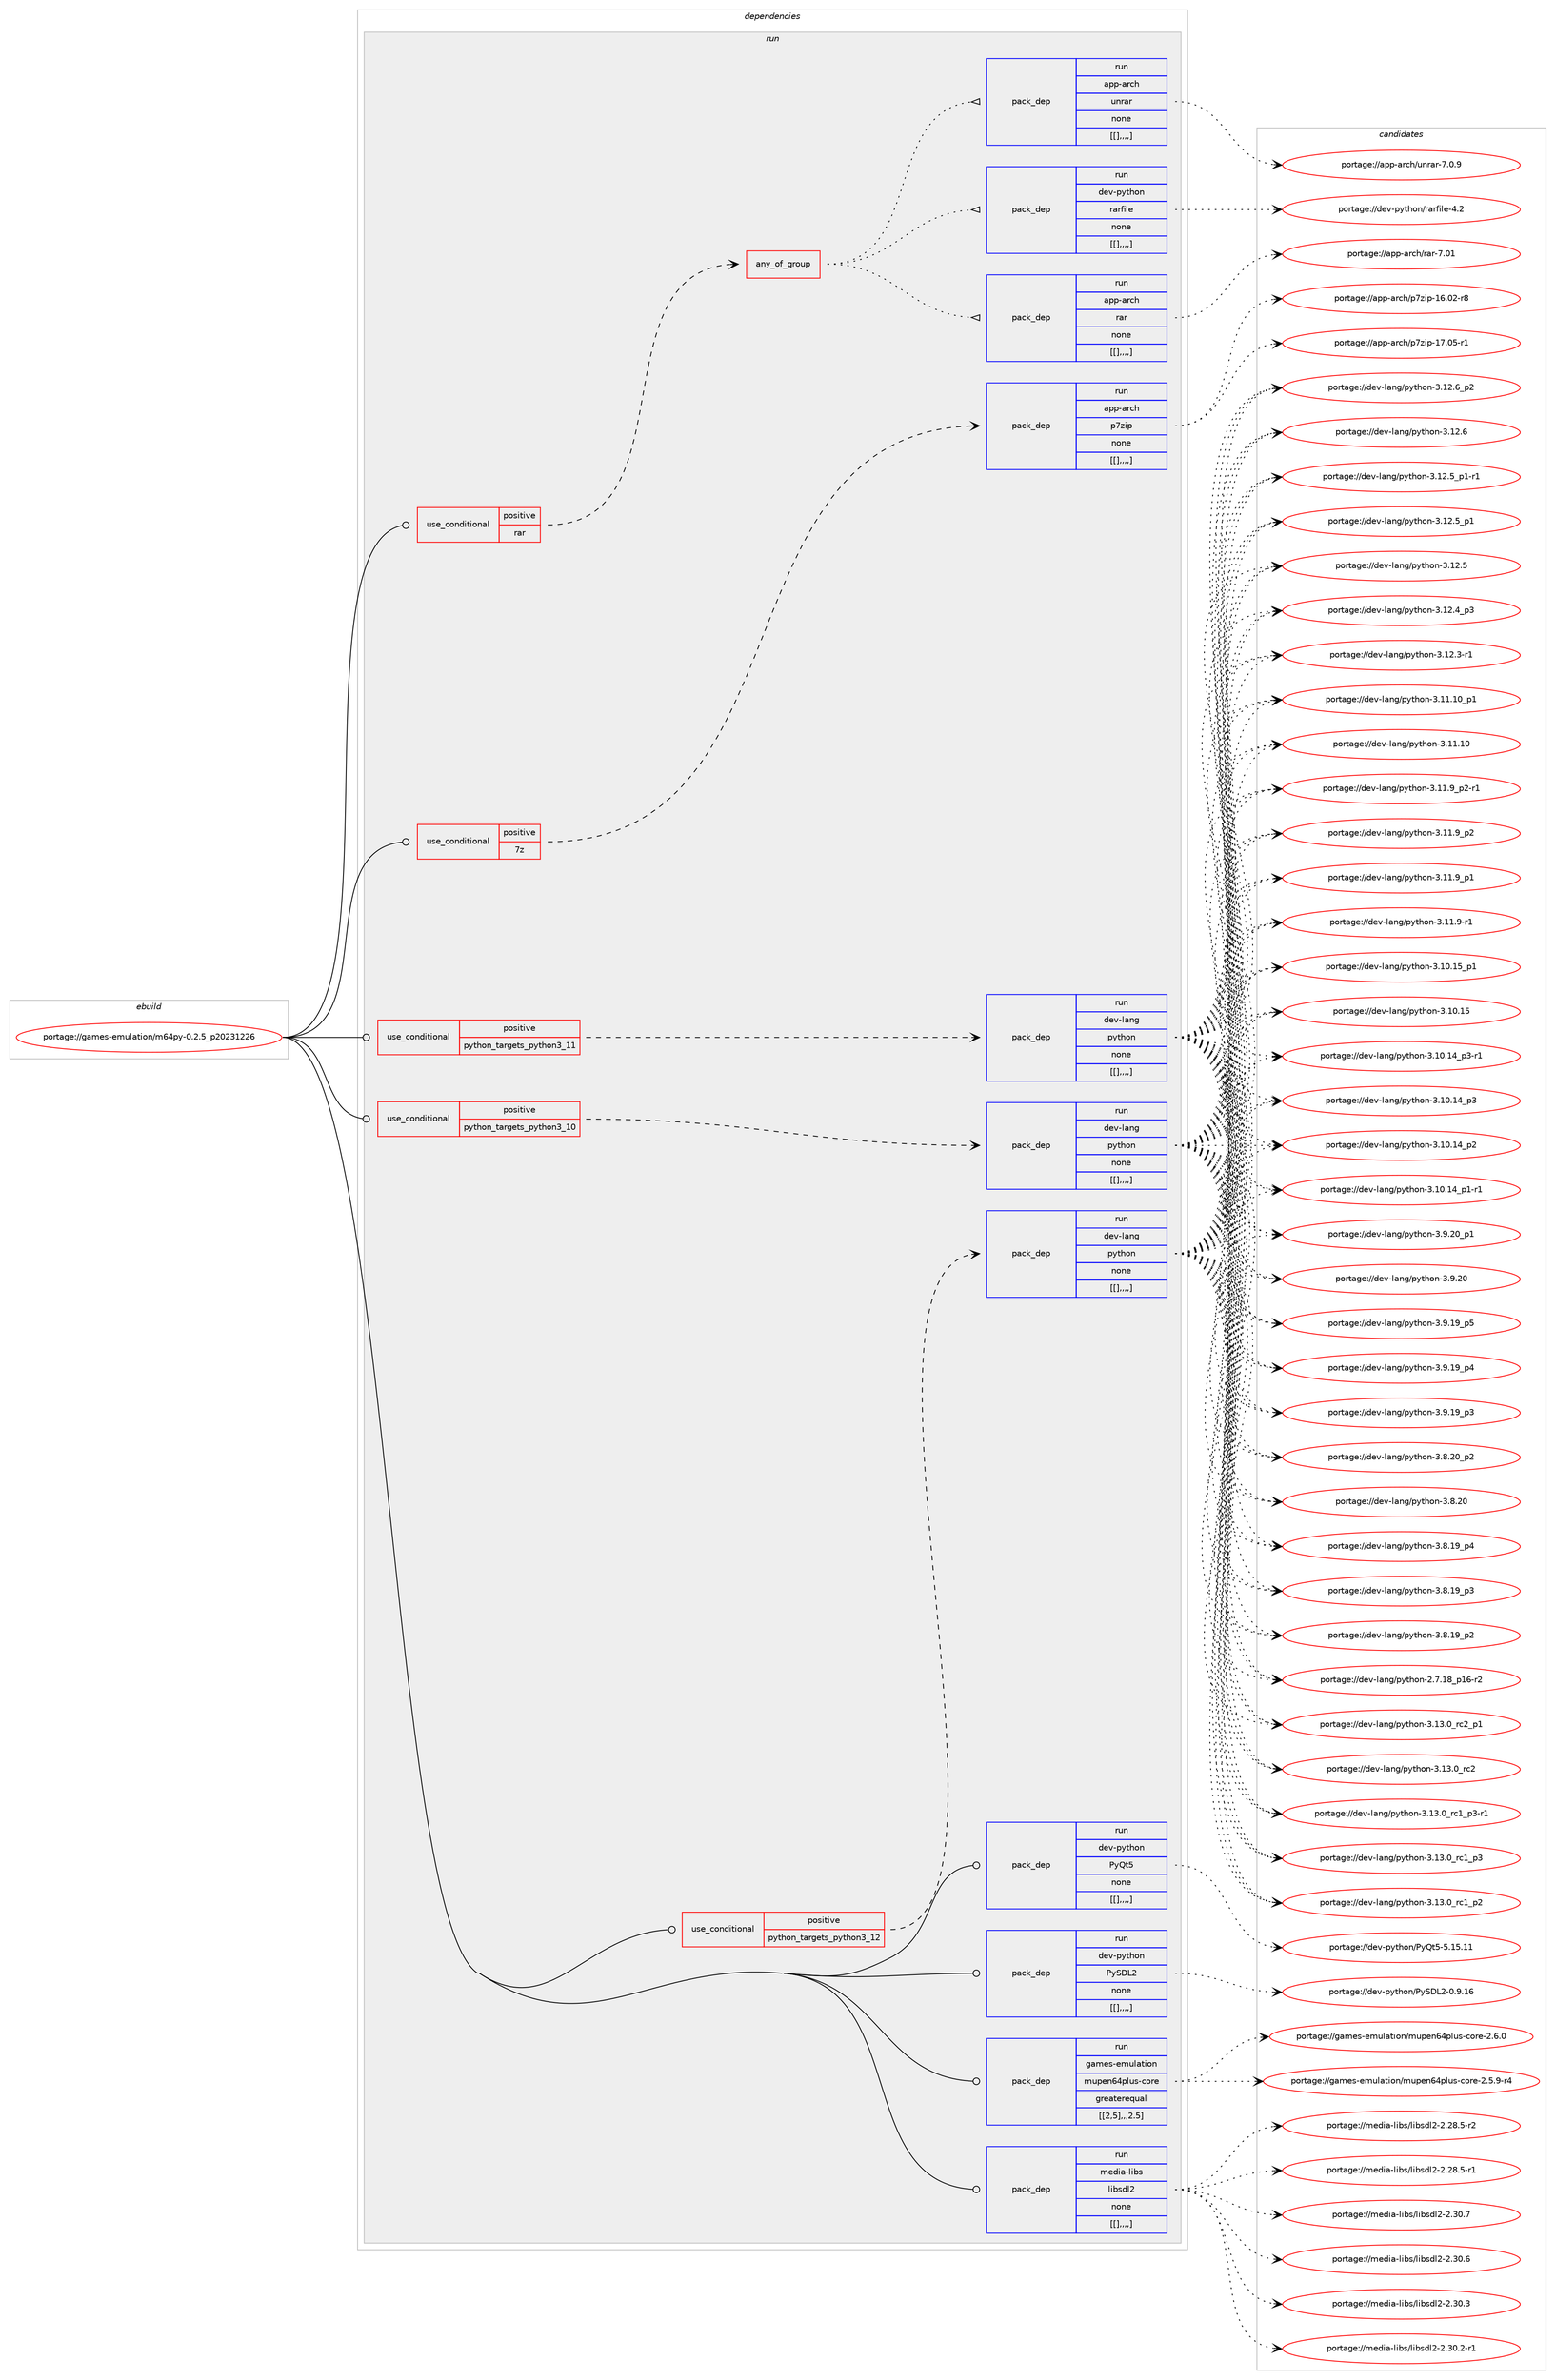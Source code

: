 digraph prolog {

# *************
# Graph options
# *************

newrank=true;
concentrate=true;
compound=true;
graph [rankdir=LR,fontname=Helvetica,fontsize=10,ranksep=1.5];#, ranksep=2.5, nodesep=0.2];
edge  [arrowhead=vee];
node  [fontname=Helvetica,fontsize=10];

# **********
# The ebuild
# **********

subgraph cluster_leftcol {
color=gray;
label=<<i>ebuild</i>>;
id [label="portage://games-emulation/m64py-0.2.5_p20231226", color=red, width=4, href="../games-emulation/m64py-0.2.5_p20231226.svg"];
}

# ****************
# The dependencies
# ****************

subgraph cluster_midcol {
color=gray;
label=<<i>dependencies</i>>;
subgraph cluster_compile {
fillcolor="#eeeeee";
style=filled;
label=<<i>compile</i>>;
}
subgraph cluster_compileandrun {
fillcolor="#eeeeee";
style=filled;
label=<<i>compile and run</i>>;
}
subgraph cluster_run {
fillcolor="#eeeeee";
style=filled;
label=<<i>run</i>>;
subgraph cond65872 {
dependency232162 [label=<<TABLE BORDER="0" CELLBORDER="1" CELLSPACING="0" CELLPADDING="4"><TR><TD ROWSPAN="3" CELLPADDING="10">use_conditional</TD></TR><TR><TD>positive</TD></TR><TR><TD>7z</TD></TR></TABLE>>, shape=none, color=red];
subgraph pack164805 {
dependency232163 [label=<<TABLE BORDER="0" CELLBORDER="1" CELLSPACING="0" CELLPADDING="4" WIDTH="220"><TR><TD ROWSPAN="6" CELLPADDING="30">pack_dep</TD></TR><TR><TD WIDTH="110">run</TD></TR><TR><TD>app-arch</TD></TR><TR><TD>p7zip</TD></TR><TR><TD>none</TD></TR><TR><TD>[[],,,,]</TD></TR></TABLE>>, shape=none, color=blue];
}
dependency232162:e -> dependency232163:w [weight=20,style="dashed",arrowhead="vee"];
}
id:e -> dependency232162:w [weight=20,style="solid",arrowhead="odot"];
subgraph cond65873 {
dependency232164 [label=<<TABLE BORDER="0" CELLBORDER="1" CELLSPACING="0" CELLPADDING="4"><TR><TD ROWSPAN="3" CELLPADDING="10">use_conditional</TD></TR><TR><TD>positive</TD></TR><TR><TD>python_targets_python3_10</TD></TR></TABLE>>, shape=none, color=red];
subgraph pack164806 {
dependency232165 [label=<<TABLE BORDER="0" CELLBORDER="1" CELLSPACING="0" CELLPADDING="4" WIDTH="220"><TR><TD ROWSPAN="6" CELLPADDING="30">pack_dep</TD></TR><TR><TD WIDTH="110">run</TD></TR><TR><TD>dev-lang</TD></TR><TR><TD>python</TD></TR><TR><TD>none</TD></TR><TR><TD>[[],,,,]</TD></TR></TABLE>>, shape=none, color=blue];
}
dependency232164:e -> dependency232165:w [weight=20,style="dashed",arrowhead="vee"];
}
id:e -> dependency232164:w [weight=20,style="solid",arrowhead="odot"];
subgraph cond65874 {
dependency232166 [label=<<TABLE BORDER="0" CELLBORDER="1" CELLSPACING="0" CELLPADDING="4"><TR><TD ROWSPAN="3" CELLPADDING="10">use_conditional</TD></TR><TR><TD>positive</TD></TR><TR><TD>python_targets_python3_11</TD></TR></TABLE>>, shape=none, color=red];
subgraph pack164807 {
dependency232167 [label=<<TABLE BORDER="0" CELLBORDER="1" CELLSPACING="0" CELLPADDING="4" WIDTH="220"><TR><TD ROWSPAN="6" CELLPADDING="30">pack_dep</TD></TR><TR><TD WIDTH="110">run</TD></TR><TR><TD>dev-lang</TD></TR><TR><TD>python</TD></TR><TR><TD>none</TD></TR><TR><TD>[[],,,,]</TD></TR></TABLE>>, shape=none, color=blue];
}
dependency232166:e -> dependency232167:w [weight=20,style="dashed",arrowhead="vee"];
}
id:e -> dependency232166:w [weight=20,style="solid",arrowhead="odot"];
subgraph cond65875 {
dependency232168 [label=<<TABLE BORDER="0" CELLBORDER="1" CELLSPACING="0" CELLPADDING="4"><TR><TD ROWSPAN="3" CELLPADDING="10">use_conditional</TD></TR><TR><TD>positive</TD></TR><TR><TD>python_targets_python3_12</TD></TR></TABLE>>, shape=none, color=red];
subgraph pack164808 {
dependency232169 [label=<<TABLE BORDER="0" CELLBORDER="1" CELLSPACING="0" CELLPADDING="4" WIDTH="220"><TR><TD ROWSPAN="6" CELLPADDING="30">pack_dep</TD></TR><TR><TD WIDTH="110">run</TD></TR><TR><TD>dev-lang</TD></TR><TR><TD>python</TD></TR><TR><TD>none</TD></TR><TR><TD>[[],,,,]</TD></TR></TABLE>>, shape=none, color=blue];
}
dependency232168:e -> dependency232169:w [weight=20,style="dashed",arrowhead="vee"];
}
id:e -> dependency232168:w [weight=20,style="solid",arrowhead="odot"];
subgraph cond65876 {
dependency232170 [label=<<TABLE BORDER="0" CELLBORDER="1" CELLSPACING="0" CELLPADDING="4"><TR><TD ROWSPAN="3" CELLPADDING="10">use_conditional</TD></TR><TR><TD>positive</TD></TR><TR><TD>rar</TD></TR></TABLE>>, shape=none, color=red];
subgraph any1325 {
dependency232171 [label=<<TABLE BORDER="0" CELLBORDER="1" CELLSPACING="0" CELLPADDING="4"><TR><TD CELLPADDING="10">any_of_group</TD></TR></TABLE>>, shape=none, color=red];subgraph pack164809 {
dependency232172 [label=<<TABLE BORDER="0" CELLBORDER="1" CELLSPACING="0" CELLPADDING="4" WIDTH="220"><TR><TD ROWSPAN="6" CELLPADDING="30">pack_dep</TD></TR><TR><TD WIDTH="110">run</TD></TR><TR><TD>dev-python</TD></TR><TR><TD>rarfile</TD></TR><TR><TD>none</TD></TR><TR><TD>[[],,,,]</TD></TR></TABLE>>, shape=none, color=blue];
}
dependency232171:e -> dependency232172:w [weight=20,style="dotted",arrowhead="oinv"];
subgraph pack164810 {
dependency232173 [label=<<TABLE BORDER="0" CELLBORDER="1" CELLSPACING="0" CELLPADDING="4" WIDTH="220"><TR><TD ROWSPAN="6" CELLPADDING="30">pack_dep</TD></TR><TR><TD WIDTH="110">run</TD></TR><TR><TD>app-arch</TD></TR><TR><TD>unrar</TD></TR><TR><TD>none</TD></TR><TR><TD>[[],,,,]</TD></TR></TABLE>>, shape=none, color=blue];
}
dependency232171:e -> dependency232173:w [weight=20,style="dotted",arrowhead="oinv"];
subgraph pack164811 {
dependency232174 [label=<<TABLE BORDER="0" CELLBORDER="1" CELLSPACING="0" CELLPADDING="4" WIDTH="220"><TR><TD ROWSPAN="6" CELLPADDING="30">pack_dep</TD></TR><TR><TD WIDTH="110">run</TD></TR><TR><TD>app-arch</TD></TR><TR><TD>rar</TD></TR><TR><TD>none</TD></TR><TR><TD>[[],,,,]</TD></TR></TABLE>>, shape=none, color=blue];
}
dependency232171:e -> dependency232174:w [weight=20,style="dotted",arrowhead="oinv"];
}
dependency232170:e -> dependency232171:w [weight=20,style="dashed",arrowhead="vee"];
}
id:e -> dependency232170:w [weight=20,style="solid",arrowhead="odot"];
subgraph pack164812 {
dependency232175 [label=<<TABLE BORDER="0" CELLBORDER="1" CELLSPACING="0" CELLPADDING="4" WIDTH="220"><TR><TD ROWSPAN="6" CELLPADDING="30">pack_dep</TD></TR><TR><TD WIDTH="110">run</TD></TR><TR><TD>dev-python</TD></TR><TR><TD>PyQt5</TD></TR><TR><TD>none</TD></TR><TR><TD>[[],,,,]</TD></TR></TABLE>>, shape=none, color=blue];
}
id:e -> dependency232175:w [weight=20,style="solid",arrowhead="odot"];
subgraph pack164813 {
dependency232176 [label=<<TABLE BORDER="0" CELLBORDER="1" CELLSPACING="0" CELLPADDING="4" WIDTH="220"><TR><TD ROWSPAN="6" CELLPADDING="30">pack_dep</TD></TR><TR><TD WIDTH="110">run</TD></TR><TR><TD>dev-python</TD></TR><TR><TD>PySDL2</TD></TR><TR><TD>none</TD></TR><TR><TD>[[],,,,]</TD></TR></TABLE>>, shape=none, color=blue];
}
id:e -> dependency232176:w [weight=20,style="solid",arrowhead="odot"];
subgraph pack164814 {
dependency232177 [label=<<TABLE BORDER="0" CELLBORDER="1" CELLSPACING="0" CELLPADDING="4" WIDTH="220"><TR><TD ROWSPAN="6" CELLPADDING="30">pack_dep</TD></TR><TR><TD WIDTH="110">run</TD></TR><TR><TD>games-emulation</TD></TR><TR><TD>mupen64plus-core</TD></TR><TR><TD>greaterequal</TD></TR><TR><TD>[[2,5],,,2.5]</TD></TR></TABLE>>, shape=none, color=blue];
}
id:e -> dependency232177:w [weight=20,style="solid",arrowhead="odot"];
subgraph pack164815 {
dependency232178 [label=<<TABLE BORDER="0" CELLBORDER="1" CELLSPACING="0" CELLPADDING="4" WIDTH="220"><TR><TD ROWSPAN="6" CELLPADDING="30">pack_dep</TD></TR><TR><TD WIDTH="110">run</TD></TR><TR><TD>media-libs</TD></TR><TR><TD>libsdl2</TD></TR><TR><TD>none</TD></TR><TR><TD>[[],,,,]</TD></TR></TABLE>>, shape=none, color=blue];
}
id:e -> dependency232178:w [weight=20,style="solid",arrowhead="odot"];
}
}

# **************
# The candidates
# **************

subgraph cluster_choices {
rank=same;
color=gray;
label=<<i>candidates</i>>;

subgraph choice164805 {
color=black;
nodesep=1;
choice9711211245971149910447112551221051124549554648534511449 [label="portage://app-arch/p7zip-17.05-r1", color=red, width=4,href="../app-arch/p7zip-17.05-r1.svg"];
choice9711211245971149910447112551221051124549544648504511456 [label="portage://app-arch/p7zip-16.02-r8", color=red, width=4,href="../app-arch/p7zip-16.02-r8.svg"];
dependency232163:e -> choice9711211245971149910447112551221051124549554648534511449:w [style=dotted,weight="100"];
dependency232163:e -> choice9711211245971149910447112551221051124549544648504511456:w [style=dotted,weight="100"];
}
subgraph choice164806 {
color=black;
nodesep=1;
choice100101118451089711010347112121116104111110455146495146489511499509511249 [label="portage://dev-lang/python-3.13.0_rc2_p1", color=red, width=4,href="../dev-lang/python-3.13.0_rc2_p1.svg"];
choice10010111845108971101034711212111610411111045514649514648951149950 [label="portage://dev-lang/python-3.13.0_rc2", color=red, width=4,href="../dev-lang/python-3.13.0_rc2.svg"];
choice1001011184510897110103471121211161041111104551464951464895114994995112514511449 [label="portage://dev-lang/python-3.13.0_rc1_p3-r1", color=red, width=4,href="../dev-lang/python-3.13.0_rc1_p3-r1.svg"];
choice100101118451089711010347112121116104111110455146495146489511499499511251 [label="portage://dev-lang/python-3.13.0_rc1_p3", color=red, width=4,href="../dev-lang/python-3.13.0_rc1_p3.svg"];
choice100101118451089711010347112121116104111110455146495146489511499499511250 [label="portage://dev-lang/python-3.13.0_rc1_p2", color=red, width=4,href="../dev-lang/python-3.13.0_rc1_p2.svg"];
choice100101118451089711010347112121116104111110455146495046549511250 [label="portage://dev-lang/python-3.12.6_p2", color=red, width=4,href="../dev-lang/python-3.12.6_p2.svg"];
choice10010111845108971101034711212111610411111045514649504654 [label="portage://dev-lang/python-3.12.6", color=red, width=4,href="../dev-lang/python-3.12.6.svg"];
choice1001011184510897110103471121211161041111104551464950465395112494511449 [label="portage://dev-lang/python-3.12.5_p1-r1", color=red, width=4,href="../dev-lang/python-3.12.5_p1-r1.svg"];
choice100101118451089711010347112121116104111110455146495046539511249 [label="portage://dev-lang/python-3.12.5_p1", color=red, width=4,href="../dev-lang/python-3.12.5_p1.svg"];
choice10010111845108971101034711212111610411111045514649504653 [label="portage://dev-lang/python-3.12.5", color=red, width=4,href="../dev-lang/python-3.12.5.svg"];
choice100101118451089711010347112121116104111110455146495046529511251 [label="portage://dev-lang/python-3.12.4_p3", color=red, width=4,href="../dev-lang/python-3.12.4_p3.svg"];
choice100101118451089711010347112121116104111110455146495046514511449 [label="portage://dev-lang/python-3.12.3-r1", color=red, width=4,href="../dev-lang/python-3.12.3-r1.svg"];
choice10010111845108971101034711212111610411111045514649494649489511249 [label="portage://dev-lang/python-3.11.10_p1", color=red, width=4,href="../dev-lang/python-3.11.10_p1.svg"];
choice1001011184510897110103471121211161041111104551464949464948 [label="portage://dev-lang/python-3.11.10", color=red, width=4,href="../dev-lang/python-3.11.10.svg"];
choice1001011184510897110103471121211161041111104551464949465795112504511449 [label="portage://dev-lang/python-3.11.9_p2-r1", color=red, width=4,href="../dev-lang/python-3.11.9_p2-r1.svg"];
choice100101118451089711010347112121116104111110455146494946579511250 [label="portage://dev-lang/python-3.11.9_p2", color=red, width=4,href="../dev-lang/python-3.11.9_p2.svg"];
choice100101118451089711010347112121116104111110455146494946579511249 [label="portage://dev-lang/python-3.11.9_p1", color=red, width=4,href="../dev-lang/python-3.11.9_p1.svg"];
choice100101118451089711010347112121116104111110455146494946574511449 [label="portage://dev-lang/python-3.11.9-r1", color=red, width=4,href="../dev-lang/python-3.11.9-r1.svg"];
choice10010111845108971101034711212111610411111045514649484649539511249 [label="portage://dev-lang/python-3.10.15_p1", color=red, width=4,href="../dev-lang/python-3.10.15_p1.svg"];
choice1001011184510897110103471121211161041111104551464948464953 [label="portage://dev-lang/python-3.10.15", color=red, width=4,href="../dev-lang/python-3.10.15.svg"];
choice100101118451089711010347112121116104111110455146494846495295112514511449 [label="portage://dev-lang/python-3.10.14_p3-r1", color=red, width=4,href="../dev-lang/python-3.10.14_p3-r1.svg"];
choice10010111845108971101034711212111610411111045514649484649529511251 [label="portage://dev-lang/python-3.10.14_p3", color=red, width=4,href="../dev-lang/python-3.10.14_p3.svg"];
choice10010111845108971101034711212111610411111045514649484649529511250 [label="portage://dev-lang/python-3.10.14_p2", color=red, width=4,href="../dev-lang/python-3.10.14_p2.svg"];
choice100101118451089711010347112121116104111110455146494846495295112494511449 [label="portage://dev-lang/python-3.10.14_p1-r1", color=red, width=4,href="../dev-lang/python-3.10.14_p1-r1.svg"];
choice100101118451089711010347112121116104111110455146574650489511249 [label="portage://dev-lang/python-3.9.20_p1", color=red, width=4,href="../dev-lang/python-3.9.20_p1.svg"];
choice10010111845108971101034711212111610411111045514657465048 [label="portage://dev-lang/python-3.9.20", color=red, width=4,href="../dev-lang/python-3.9.20.svg"];
choice100101118451089711010347112121116104111110455146574649579511253 [label="portage://dev-lang/python-3.9.19_p5", color=red, width=4,href="../dev-lang/python-3.9.19_p5.svg"];
choice100101118451089711010347112121116104111110455146574649579511252 [label="portage://dev-lang/python-3.9.19_p4", color=red, width=4,href="../dev-lang/python-3.9.19_p4.svg"];
choice100101118451089711010347112121116104111110455146574649579511251 [label="portage://dev-lang/python-3.9.19_p3", color=red, width=4,href="../dev-lang/python-3.9.19_p3.svg"];
choice100101118451089711010347112121116104111110455146564650489511250 [label="portage://dev-lang/python-3.8.20_p2", color=red, width=4,href="../dev-lang/python-3.8.20_p2.svg"];
choice10010111845108971101034711212111610411111045514656465048 [label="portage://dev-lang/python-3.8.20", color=red, width=4,href="../dev-lang/python-3.8.20.svg"];
choice100101118451089711010347112121116104111110455146564649579511252 [label="portage://dev-lang/python-3.8.19_p4", color=red, width=4,href="../dev-lang/python-3.8.19_p4.svg"];
choice100101118451089711010347112121116104111110455146564649579511251 [label="portage://dev-lang/python-3.8.19_p3", color=red, width=4,href="../dev-lang/python-3.8.19_p3.svg"];
choice100101118451089711010347112121116104111110455146564649579511250 [label="portage://dev-lang/python-3.8.19_p2", color=red, width=4,href="../dev-lang/python-3.8.19_p2.svg"];
choice100101118451089711010347112121116104111110455046554649569511249544511450 [label="portage://dev-lang/python-2.7.18_p16-r2", color=red, width=4,href="../dev-lang/python-2.7.18_p16-r2.svg"];
dependency232165:e -> choice100101118451089711010347112121116104111110455146495146489511499509511249:w [style=dotted,weight="100"];
dependency232165:e -> choice10010111845108971101034711212111610411111045514649514648951149950:w [style=dotted,weight="100"];
dependency232165:e -> choice1001011184510897110103471121211161041111104551464951464895114994995112514511449:w [style=dotted,weight="100"];
dependency232165:e -> choice100101118451089711010347112121116104111110455146495146489511499499511251:w [style=dotted,weight="100"];
dependency232165:e -> choice100101118451089711010347112121116104111110455146495146489511499499511250:w [style=dotted,weight="100"];
dependency232165:e -> choice100101118451089711010347112121116104111110455146495046549511250:w [style=dotted,weight="100"];
dependency232165:e -> choice10010111845108971101034711212111610411111045514649504654:w [style=dotted,weight="100"];
dependency232165:e -> choice1001011184510897110103471121211161041111104551464950465395112494511449:w [style=dotted,weight="100"];
dependency232165:e -> choice100101118451089711010347112121116104111110455146495046539511249:w [style=dotted,weight="100"];
dependency232165:e -> choice10010111845108971101034711212111610411111045514649504653:w [style=dotted,weight="100"];
dependency232165:e -> choice100101118451089711010347112121116104111110455146495046529511251:w [style=dotted,weight="100"];
dependency232165:e -> choice100101118451089711010347112121116104111110455146495046514511449:w [style=dotted,weight="100"];
dependency232165:e -> choice10010111845108971101034711212111610411111045514649494649489511249:w [style=dotted,weight="100"];
dependency232165:e -> choice1001011184510897110103471121211161041111104551464949464948:w [style=dotted,weight="100"];
dependency232165:e -> choice1001011184510897110103471121211161041111104551464949465795112504511449:w [style=dotted,weight="100"];
dependency232165:e -> choice100101118451089711010347112121116104111110455146494946579511250:w [style=dotted,weight="100"];
dependency232165:e -> choice100101118451089711010347112121116104111110455146494946579511249:w [style=dotted,weight="100"];
dependency232165:e -> choice100101118451089711010347112121116104111110455146494946574511449:w [style=dotted,weight="100"];
dependency232165:e -> choice10010111845108971101034711212111610411111045514649484649539511249:w [style=dotted,weight="100"];
dependency232165:e -> choice1001011184510897110103471121211161041111104551464948464953:w [style=dotted,weight="100"];
dependency232165:e -> choice100101118451089711010347112121116104111110455146494846495295112514511449:w [style=dotted,weight="100"];
dependency232165:e -> choice10010111845108971101034711212111610411111045514649484649529511251:w [style=dotted,weight="100"];
dependency232165:e -> choice10010111845108971101034711212111610411111045514649484649529511250:w [style=dotted,weight="100"];
dependency232165:e -> choice100101118451089711010347112121116104111110455146494846495295112494511449:w [style=dotted,weight="100"];
dependency232165:e -> choice100101118451089711010347112121116104111110455146574650489511249:w [style=dotted,weight="100"];
dependency232165:e -> choice10010111845108971101034711212111610411111045514657465048:w [style=dotted,weight="100"];
dependency232165:e -> choice100101118451089711010347112121116104111110455146574649579511253:w [style=dotted,weight="100"];
dependency232165:e -> choice100101118451089711010347112121116104111110455146574649579511252:w [style=dotted,weight="100"];
dependency232165:e -> choice100101118451089711010347112121116104111110455146574649579511251:w [style=dotted,weight="100"];
dependency232165:e -> choice100101118451089711010347112121116104111110455146564650489511250:w [style=dotted,weight="100"];
dependency232165:e -> choice10010111845108971101034711212111610411111045514656465048:w [style=dotted,weight="100"];
dependency232165:e -> choice100101118451089711010347112121116104111110455146564649579511252:w [style=dotted,weight="100"];
dependency232165:e -> choice100101118451089711010347112121116104111110455146564649579511251:w [style=dotted,weight="100"];
dependency232165:e -> choice100101118451089711010347112121116104111110455146564649579511250:w [style=dotted,weight="100"];
dependency232165:e -> choice100101118451089711010347112121116104111110455046554649569511249544511450:w [style=dotted,weight="100"];
}
subgraph choice164807 {
color=black;
nodesep=1;
choice100101118451089711010347112121116104111110455146495146489511499509511249 [label="portage://dev-lang/python-3.13.0_rc2_p1", color=red, width=4,href="../dev-lang/python-3.13.0_rc2_p1.svg"];
choice10010111845108971101034711212111610411111045514649514648951149950 [label="portage://dev-lang/python-3.13.0_rc2", color=red, width=4,href="../dev-lang/python-3.13.0_rc2.svg"];
choice1001011184510897110103471121211161041111104551464951464895114994995112514511449 [label="portage://dev-lang/python-3.13.0_rc1_p3-r1", color=red, width=4,href="../dev-lang/python-3.13.0_rc1_p3-r1.svg"];
choice100101118451089711010347112121116104111110455146495146489511499499511251 [label="portage://dev-lang/python-3.13.0_rc1_p3", color=red, width=4,href="../dev-lang/python-3.13.0_rc1_p3.svg"];
choice100101118451089711010347112121116104111110455146495146489511499499511250 [label="portage://dev-lang/python-3.13.0_rc1_p2", color=red, width=4,href="../dev-lang/python-3.13.0_rc1_p2.svg"];
choice100101118451089711010347112121116104111110455146495046549511250 [label="portage://dev-lang/python-3.12.6_p2", color=red, width=4,href="../dev-lang/python-3.12.6_p2.svg"];
choice10010111845108971101034711212111610411111045514649504654 [label="portage://dev-lang/python-3.12.6", color=red, width=4,href="../dev-lang/python-3.12.6.svg"];
choice1001011184510897110103471121211161041111104551464950465395112494511449 [label="portage://dev-lang/python-3.12.5_p1-r1", color=red, width=4,href="../dev-lang/python-3.12.5_p1-r1.svg"];
choice100101118451089711010347112121116104111110455146495046539511249 [label="portage://dev-lang/python-3.12.5_p1", color=red, width=4,href="../dev-lang/python-3.12.5_p1.svg"];
choice10010111845108971101034711212111610411111045514649504653 [label="portage://dev-lang/python-3.12.5", color=red, width=4,href="../dev-lang/python-3.12.5.svg"];
choice100101118451089711010347112121116104111110455146495046529511251 [label="portage://dev-lang/python-3.12.4_p3", color=red, width=4,href="../dev-lang/python-3.12.4_p3.svg"];
choice100101118451089711010347112121116104111110455146495046514511449 [label="portage://dev-lang/python-3.12.3-r1", color=red, width=4,href="../dev-lang/python-3.12.3-r1.svg"];
choice10010111845108971101034711212111610411111045514649494649489511249 [label="portage://dev-lang/python-3.11.10_p1", color=red, width=4,href="../dev-lang/python-3.11.10_p1.svg"];
choice1001011184510897110103471121211161041111104551464949464948 [label="portage://dev-lang/python-3.11.10", color=red, width=4,href="../dev-lang/python-3.11.10.svg"];
choice1001011184510897110103471121211161041111104551464949465795112504511449 [label="portage://dev-lang/python-3.11.9_p2-r1", color=red, width=4,href="../dev-lang/python-3.11.9_p2-r1.svg"];
choice100101118451089711010347112121116104111110455146494946579511250 [label="portage://dev-lang/python-3.11.9_p2", color=red, width=4,href="../dev-lang/python-3.11.9_p2.svg"];
choice100101118451089711010347112121116104111110455146494946579511249 [label="portage://dev-lang/python-3.11.9_p1", color=red, width=4,href="../dev-lang/python-3.11.9_p1.svg"];
choice100101118451089711010347112121116104111110455146494946574511449 [label="portage://dev-lang/python-3.11.9-r1", color=red, width=4,href="../dev-lang/python-3.11.9-r1.svg"];
choice10010111845108971101034711212111610411111045514649484649539511249 [label="portage://dev-lang/python-3.10.15_p1", color=red, width=4,href="../dev-lang/python-3.10.15_p1.svg"];
choice1001011184510897110103471121211161041111104551464948464953 [label="portage://dev-lang/python-3.10.15", color=red, width=4,href="../dev-lang/python-3.10.15.svg"];
choice100101118451089711010347112121116104111110455146494846495295112514511449 [label="portage://dev-lang/python-3.10.14_p3-r1", color=red, width=4,href="../dev-lang/python-3.10.14_p3-r1.svg"];
choice10010111845108971101034711212111610411111045514649484649529511251 [label="portage://dev-lang/python-3.10.14_p3", color=red, width=4,href="../dev-lang/python-3.10.14_p3.svg"];
choice10010111845108971101034711212111610411111045514649484649529511250 [label="portage://dev-lang/python-3.10.14_p2", color=red, width=4,href="../dev-lang/python-3.10.14_p2.svg"];
choice100101118451089711010347112121116104111110455146494846495295112494511449 [label="portage://dev-lang/python-3.10.14_p1-r1", color=red, width=4,href="../dev-lang/python-3.10.14_p1-r1.svg"];
choice100101118451089711010347112121116104111110455146574650489511249 [label="portage://dev-lang/python-3.9.20_p1", color=red, width=4,href="../dev-lang/python-3.9.20_p1.svg"];
choice10010111845108971101034711212111610411111045514657465048 [label="portage://dev-lang/python-3.9.20", color=red, width=4,href="../dev-lang/python-3.9.20.svg"];
choice100101118451089711010347112121116104111110455146574649579511253 [label="portage://dev-lang/python-3.9.19_p5", color=red, width=4,href="../dev-lang/python-3.9.19_p5.svg"];
choice100101118451089711010347112121116104111110455146574649579511252 [label="portage://dev-lang/python-3.9.19_p4", color=red, width=4,href="../dev-lang/python-3.9.19_p4.svg"];
choice100101118451089711010347112121116104111110455146574649579511251 [label="portage://dev-lang/python-3.9.19_p3", color=red, width=4,href="../dev-lang/python-3.9.19_p3.svg"];
choice100101118451089711010347112121116104111110455146564650489511250 [label="portage://dev-lang/python-3.8.20_p2", color=red, width=4,href="../dev-lang/python-3.8.20_p2.svg"];
choice10010111845108971101034711212111610411111045514656465048 [label="portage://dev-lang/python-3.8.20", color=red, width=4,href="../dev-lang/python-3.8.20.svg"];
choice100101118451089711010347112121116104111110455146564649579511252 [label="portage://dev-lang/python-3.8.19_p4", color=red, width=4,href="../dev-lang/python-3.8.19_p4.svg"];
choice100101118451089711010347112121116104111110455146564649579511251 [label="portage://dev-lang/python-3.8.19_p3", color=red, width=4,href="../dev-lang/python-3.8.19_p3.svg"];
choice100101118451089711010347112121116104111110455146564649579511250 [label="portage://dev-lang/python-3.8.19_p2", color=red, width=4,href="../dev-lang/python-3.8.19_p2.svg"];
choice100101118451089711010347112121116104111110455046554649569511249544511450 [label="portage://dev-lang/python-2.7.18_p16-r2", color=red, width=4,href="../dev-lang/python-2.7.18_p16-r2.svg"];
dependency232167:e -> choice100101118451089711010347112121116104111110455146495146489511499509511249:w [style=dotted,weight="100"];
dependency232167:e -> choice10010111845108971101034711212111610411111045514649514648951149950:w [style=dotted,weight="100"];
dependency232167:e -> choice1001011184510897110103471121211161041111104551464951464895114994995112514511449:w [style=dotted,weight="100"];
dependency232167:e -> choice100101118451089711010347112121116104111110455146495146489511499499511251:w [style=dotted,weight="100"];
dependency232167:e -> choice100101118451089711010347112121116104111110455146495146489511499499511250:w [style=dotted,weight="100"];
dependency232167:e -> choice100101118451089711010347112121116104111110455146495046549511250:w [style=dotted,weight="100"];
dependency232167:e -> choice10010111845108971101034711212111610411111045514649504654:w [style=dotted,weight="100"];
dependency232167:e -> choice1001011184510897110103471121211161041111104551464950465395112494511449:w [style=dotted,weight="100"];
dependency232167:e -> choice100101118451089711010347112121116104111110455146495046539511249:w [style=dotted,weight="100"];
dependency232167:e -> choice10010111845108971101034711212111610411111045514649504653:w [style=dotted,weight="100"];
dependency232167:e -> choice100101118451089711010347112121116104111110455146495046529511251:w [style=dotted,weight="100"];
dependency232167:e -> choice100101118451089711010347112121116104111110455146495046514511449:w [style=dotted,weight="100"];
dependency232167:e -> choice10010111845108971101034711212111610411111045514649494649489511249:w [style=dotted,weight="100"];
dependency232167:e -> choice1001011184510897110103471121211161041111104551464949464948:w [style=dotted,weight="100"];
dependency232167:e -> choice1001011184510897110103471121211161041111104551464949465795112504511449:w [style=dotted,weight="100"];
dependency232167:e -> choice100101118451089711010347112121116104111110455146494946579511250:w [style=dotted,weight="100"];
dependency232167:e -> choice100101118451089711010347112121116104111110455146494946579511249:w [style=dotted,weight="100"];
dependency232167:e -> choice100101118451089711010347112121116104111110455146494946574511449:w [style=dotted,weight="100"];
dependency232167:e -> choice10010111845108971101034711212111610411111045514649484649539511249:w [style=dotted,weight="100"];
dependency232167:e -> choice1001011184510897110103471121211161041111104551464948464953:w [style=dotted,weight="100"];
dependency232167:e -> choice100101118451089711010347112121116104111110455146494846495295112514511449:w [style=dotted,weight="100"];
dependency232167:e -> choice10010111845108971101034711212111610411111045514649484649529511251:w [style=dotted,weight="100"];
dependency232167:e -> choice10010111845108971101034711212111610411111045514649484649529511250:w [style=dotted,weight="100"];
dependency232167:e -> choice100101118451089711010347112121116104111110455146494846495295112494511449:w [style=dotted,weight="100"];
dependency232167:e -> choice100101118451089711010347112121116104111110455146574650489511249:w [style=dotted,weight="100"];
dependency232167:e -> choice10010111845108971101034711212111610411111045514657465048:w [style=dotted,weight="100"];
dependency232167:e -> choice100101118451089711010347112121116104111110455146574649579511253:w [style=dotted,weight="100"];
dependency232167:e -> choice100101118451089711010347112121116104111110455146574649579511252:w [style=dotted,weight="100"];
dependency232167:e -> choice100101118451089711010347112121116104111110455146574649579511251:w [style=dotted,weight="100"];
dependency232167:e -> choice100101118451089711010347112121116104111110455146564650489511250:w [style=dotted,weight="100"];
dependency232167:e -> choice10010111845108971101034711212111610411111045514656465048:w [style=dotted,weight="100"];
dependency232167:e -> choice100101118451089711010347112121116104111110455146564649579511252:w [style=dotted,weight="100"];
dependency232167:e -> choice100101118451089711010347112121116104111110455146564649579511251:w [style=dotted,weight="100"];
dependency232167:e -> choice100101118451089711010347112121116104111110455146564649579511250:w [style=dotted,weight="100"];
dependency232167:e -> choice100101118451089711010347112121116104111110455046554649569511249544511450:w [style=dotted,weight="100"];
}
subgraph choice164808 {
color=black;
nodesep=1;
choice100101118451089711010347112121116104111110455146495146489511499509511249 [label="portage://dev-lang/python-3.13.0_rc2_p1", color=red, width=4,href="../dev-lang/python-3.13.0_rc2_p1.svg"];
choice10010111845108971101034711212111610411111045514649514648951149950 [label="portage://dev-lang/python-3.13.0_rc2", color=red, width=4,href="../dev-lang/python-3.13.0_rc2.svg"];
choice1001011184510897110103471121211161041111104551464951464895114994995112514511449 [label="portage://dev-lang/python-3.13.0_rc1_p3-r1", color=red, width=4,href="../dev-lang/python-3.13.0_rc1_p3-r1.svg"];
choice100101118451089711010347112121116104111110455146495146489511499499511251 [label="portage://dev-lang/python-3.13.0_rc1_p3", color=red, width=4,href="../dev-lang/python-3.13.0_rc1_p3.svg"];
choice100101118451089711010347112121116104111110455146495146489511499499511250 [label="portage://dev-lang/python-3.13.0_rc1_p2", color=red, width=4,href="../dev-lang/python-3.13.0_rc1_p2.svg"];
choice100101118451089711010347112121116104111110455146495046549511250 [label="portage://dev-lang/python-3.12.6_p2", color=red, width=4,href="../dev-lang/python-3.12.6_p2.svg"];
choice10010111845108971101034711212111610411111045514649504654 [label="portage://dev-lang/python-3.12.6", color=red, width=4,href="../dev-lang/python-3.12.6.svg"];
choice1001011184510897110103471121211161041111104551464950465395112494511449 [label="portage://dev-lang/python-3.12.5_p1-r1", color=red, width=4,href="../dev-lang/python-3.12.5_p1-r1.svg"];
choice100101118451089711010347112121116104111110455146495046539511249 [label="portage://dev-lang/python-3.12.5_p1", color=red, width=4,href="../dev-lang/python-3.12.5_p1.svg"];
choice10010111845108971101034711212111610411111045514649504653 [label="portage://dev-lang/python-3.12.5", color=red, width=4,href="../dev-lang/python-3.12.5.svg"];
choice100101118451089711010347112121116104111110455146495046529511251 [label="portage://dev-lang/python-3.12.4_p3", color=red, width=4,href="../dev-lang/python-3.12.4_p3.svg"];
choice100101118451089711010347112121116104111110455146495046514511449 [label="portage://dev-lang/python-3.12.3-r1", color=red, width=4,href="../dev-lang/python-3.12.3-r1.svg"];
choice10010111845108971101034711212111610411111045514649494649489511249 [label="portage://dev-lang/python-3.11.10_p1", color=red, width=4,href="../dev-lang/python-3.11.10_p1.svg"];
choice1001011184510897110103471121211161041111104551464949464948 [label="portage://dev-lang/python-3.11.10", color=red, width=4,href="../dev-lang/python-3.11.10.svg"];
choice1001011184510897110103471121211161041111104551464949465795112504511449 [label="portage://dev-lang/python-3.11.9_p2-r1", color=red, width=4,href="../dev-lang/python-3.11.9_p2-r1.svg"];
choice100101118451089711010347112121116104111110455146494946579511250 [label="portage://dev-lang/python-3.11.9_p2", color=red, width=4,href="../dev-lang/python-3.11.9_p2.svg"];
choice100101118451089711010347112121116104111110455146494946579511249 [label="portage://dev-lang/python-3.11.9_p1", color=red, width=4,href="../dev-lang/python-3.11.9_p1.svg"];
choice100101118451089711010347112121116104111110455146494946574511449 [label="portage://dev-lang/python-3.11.9-r1", color=red, width=4,href="../dev-lang/python-3.11.9-r1.svg"];
choice10010111845108971101034711212111610411111045514649484649539511249 [label="portage://dev-lang/python-3.10.15_p1", color=red, width=4,href="../dev-lang/python-3.10.15_p1.svg"];
choice1001011184510897110103471121211161041111104551464948464953 [label="portage://dev-lang/python-3.10.15", color=red, width=4,href="../dev-lang/python-3.10.15.svg"];
choice100101118451089711010347112121116104111110455146494846495295112514511449 [label="portage://dev-lang/python-3.10.14_p3-r1", color=red, width=4,href="../dev-lang/python-3.10.14_p3-r1.svg"];
choice10010111845108971101034711212111610411111045514649484649529511251 [label="portage://dev-lang/python-3.10.14_p3", color=red, width=4,href="../dev-lang/python-3.10.14_p3.svg"];
choice10010111845108971101034711212111610411111045514649484649529511250 [label="portage://dev-lang/python-3.10.14_p2", color=red, width=4,href="../dev-lang/python-3.10.14_p2.svg"];
choice100101118451089711010347112121116104111110455146494846495295112494511449 [label="portage://dev-lang/python-3.10.14_p1-r1", color=red, width=4,href="../dev-lang/python-3.10.14_p1-r1.svg"];
choice100101118451089711010347112121116104111110455146574650489511249 [label="portage://dev-lang/python-3.9.20_p1", color=red, width=4,href="../dev-lang/python-3.9.20_p1.svg"];
choice10010111845108971101034711212111610411111045514657465048 [label="portage://dev-lang/python-3.9.20", color=red, width=4,href="../dev-lang/python-3.9.20.svg"];
choice100101118451089711010347112121116104111110455146574649579511253 [label="portage://dev-lang/python-3.9.19_p5", color=red, width=4,href="../dev-lang/python-3.9.19_p5.svg"];
choice100101118451089711010347112121116104111110455146574649579511252 [label="portage://dev-lang/python-3.9.19_p4", color=red, width=4,href="../dev-lang/python-3.9.19_p4.svg"];
choice100101118451089711010347112121116104111110455146574649579511251 [label="portage://dev-lang/python-3.9.19_p3", color=red, width=4,href="../dev-lang/python-3.9.19_p3.svg"];
choice100101118451089711010347112121116104111110455146564650489511250 [label="portage://dev-lang/python-3.8.20_p2", color=red, width=4,href="../dev-lang/python-3.8.20_p2.svg"];
choice10010111845108971101034711212111610411111045514656465048 [label="portage://dev-lang/python-3.8.20", color=red, width=4,href="../dev-lang/python-3.8.20.svg"];
choice100101118451089711010347112121116104111110455146564649579511252 [label="portage://dev-lang/python-3.8.19_p4", color=red, width=4,href="../dev-lang/python-3.8.19_p4.svg"];
choice100101118451089711010347112121116104111110455146564649579511251 [label="portage://dev-lang/python-3.8.19_p3", color=red, width=4,href="../dev-lang/python-3.8.19_p3.svg"];
choice100101118451089711010347112121116104111110455146564649579511250 [label="portage://dev-lang/python-3.8.19_p2", color=red, width=4,href="../dev-lang/python-3.8.19_p2.svg"];
choice100101118451089711010347112121116104111110455046554649569511249544511450 [label="portage://dev-lang/python-2.7.18_p16-r2", color=red, width=4,href="../dev-lang/python-2.7.18_p16-r2.svg"];
dependency232169:e -> choice100101118451089711010347112121116104111110455146495146489511499509511249:w [style=dotted,weight="100"];
dependency232169:e -> choice10010111845108971101034711212111610411111045514649514648951149950:w [style=dotted,weight="100"];
dependency232169:e -> choice1001011184510897110103471121211161041111104551464951464895114994995112514511449:w [style=dotted,weight="100"];
dependency232169:e -> choice100101118451089711010347112121116104111110455146495146489511499499511251:w [style=dotted,weight="100"];
dependency232169:e -> choice100101118451089711010347112121116104111110455146495146489511499499511250:w [style=dotted,weight="100"];
dependency232169:e -> choice100101118451089711010347112121116104111110455146495046549511250:w [style=dotted,weight="100"];
dependency232169:e -> choice10010111845108971101034711212111610411111045514649504654:w [style=dotted,weight="100"];
dependency232169:e -> choice1001011184510897110103471121211161041111104551464950465395112494511449:w [style=dotted,weight="100"];
dependency232169:e -> choice100101118451089711010347112121116104111110455146495046539511249:w [style=dotted,weight="100"];
dependency232169:e -> choice10010111845108971101034711212111610411111045514649504653:w [style=dotted,weight="100"];
dependency232169:e -> choice100101118451089711010347112121116104111110455146495046529511251:w [style=dotted,weight="100"];
dependency232169:e -> choice100101118451089711010347112121116104111110455146495046514511449:w [style=dotted,weight="100"];
dependency232169:e -> choice10010111845108971101034711212111610411111045514649494649489511249:w [style=dotted,weight="100"];
dependency232169:e -> choice1001011184510897110103471121211161041111104551464949464948:w [style=dotted,weight="100"];
dependency232169:e -> choice1001011184510897110103471121211161041111104551464949465795112504511449:w [style=dotted,weight="100"];
dependency232169:e -> choice100101118451089711010347112121116104111110455146494946579511250:w [style=dotted,weight="100"];
dependency232169:e -> choice100101118451089711010347112121116104111110455146494946579511249:w [style=dotted,weight="100"];
dependency232169:e -> choice100101118451089711010347112121116104111110455146494946574511449:w [style=dotted,weight="100"];
dependency232169:e -> choice10010111845108971101034711212111610411111045514649484649539511249:w [style=dotted,weight="100"];
dependency232169:e -> choice1001011184510897110103471121211161041111104551464948464953:w [style=dotted,weight="100"];
dependency232169:e -> choice100101118451089711010347112121116104111110455146494846495295112514511449:w [style=dotted,weight="100"];
dependency232169:e -> choice10010111845108971101034711212111610411111045514649484649529511251:w [style=dotted,weight="100"];
dependency232169:e -> choice10010111845108971101034711212111610411111045514649484649529511250:w [style=dotted,weight="100"];
dependency232169:e -> choice100101118451089711010347112121116104111110455146494846495295112494511449:w [style=dotted,weight="100"];
dependency232169:e -> choice100101118451089711010347112121116104111110455146574650489511249:w [style=dotted,weight="100"];
dependency232169:e -> choice10010111845108971101034711212111610411111045514657465048:w [style=dotted,weight="100"];
dependency232169:e -> choice100101118451089711010347112121116104111110455146574649579511253:w [style=dotted,weight="100"];
dependency232169:e -> choice100101118451089711010347112121116104111110455146574649579511252:w [style=dotted,weight="100"];
dependency232169:e -> choice100101118451089711010347112121116104111110455146574649579511251:w [style=dotted,weight="100"];
dependency232169:e -> choice100101118451089711010347112121116104111110455146564650489511250:w [style=dotted,weight="100"];
dependency232169:e -> choice10010111845108971101034711212111610411111045514656465048:w [style=dotted,weight="100"];
dependency232169:e -> choice100101118451089711010347112121116104111110455146564649579511252:w [style=dotted,weight="100"];
dependency232169:e -> choice100101118451089711010347112121116104111110455146564649579511251:w [style=dotted,weight="100"];
dependency232169:e -> choice100101118451089711010347112121116104111110455146564649579511250:w [style=dotted,weight="100"];
dependency232169:e -> choice100101118451089711010347112121116104111110455046554649569511249544511450:w [style=dotted,weight="100"];
}
subgraph choice164809 {
color=black;
nodesep=1;
choice10010111845112121116104111110471149711410210510810145524650 [label="portage://dev-python/rarfile-4.2", color=red, width=4,href="../dev-python/rarfile-4.2.svg"];
dependency232172:e -> choice10010111845112121116104111110471149711410210510810145524650:w [style=dotted,weight="100"];
}
subgraph choice164810 {
color=black;
nodesep=1;
choice971121124597114991044711711011497114455546484657 [label="portage://app-arch/unrar-7.0.9", color=red, width=4,href="../app-arch/unrar-7.0.9.svg"];
dependency232173:e -> choice971121124597114991044711711011497114455546484657:w [style=dotted,weight="100"];
}
subgraph choice164811 {
color=black;
nodesep=1;
choice9711211245971149910447114971144555464849 [label="portage://app-arch/rar-7.01", color=red, width=4,href="../app-arch/rar-7.01.svg"];
dependency232174:e -> choice9711211245971149910447114971144555464849:w [style=dotted,weight="100"];
}
subgraph choice164812 {
color=black;
nodesep=1;
choice10010111845112121116104111110478012181116534553464953464949 [label="portage://dev-python/PyQt5-5.15.11", color=red, width=4,href="../dev-python/PyQt5-5.15.11.svg"];
dependency232175:e -> choice10010111845112121116104111110478012181116534553464953464949:w [style=dotted,weight="100"];
}
subgraph choice164813 {
color=black;
nodesep=1;
choice1001011184511212111610411111047801218368765045484657464954 [label="portage://dev-python/PySDL2-0.9.16", color=red, width=4,href="../dev-python/PySDL2-0.9.16.svg"];
dependency232176:e -> choice1001011184511212111610411111047801218368765045484657464954:w [style=dotted,weight="100"];
}
subgraph choice164814 {
color=black;
nodesep=1;
choice1039710910111545101109117108971161051111104710911711210111054521121081171154599111114101455046544648 [label="portage://games-emulation/mupen64plus-core-2.6.0", color=red, width=4,href="../games-emulation/mupen64plus-core-2.6.0.svg"];
choice10397109101115451011091171089711610511111047109117112101110545211210811711545991111141014550465346574511452 [label="portage://games-emulation/mupen64plus-core-2.5.9-r4", color=red, width=4,href="../games-emulation/mupen64plus-core-2.5.9-r4.svg"];
dependency232177:e -> choice1039710910111545101109117108971161051111104710911711210111054521121081171154599111114101455046544648:w [style=dotted,weight="100"];
dependency232177:e -> choice10397109101115451011091171089711610511111047109117112101110545211210811711545991111141014550465346574511452:w [style=dotted,weight="100"];
}
subgraph choice164815 {
color=black;
nodesep=1;
choice10910110010597451081059811547108105981151001085045504651484655 [label="portage://media-libs/libsdl2-2.30.7", color=red, width=4,href="../media-libs/libsdl2-2.30.7.svg"];
choice10910110010597451081059811547108105981151001085045504651484654 [label="portage://media-libs/libsdl2-2.30.6", color=red, width=4,href="../media-libs/libsdl2-2.30.6.svg"];
choice10910110010597451081059811547108105981151001085045504651484651 [label="portage://media-libs/libsdl2-2.30.3", color=red, width=4,href="../media-libs/libsdl2-2.30.3.svg"];
choice109101100105974510810598115471081059811510010850455046514846504511449 [label="portage://media-libs/libsdl2-2.30.2-r1", color=red, width=4,href="../media-libs/libsdl2-2.30.2-r1.svg"];
choice109101100105974510810598115471081059811510010850455046505646534511450 [label="portage://media-libs/libsdl2-2.28.5-r2", color=red, width=4,href="../media-libs/libsdl2-2.28.5-r2.svg"];
choice109101100105974510810598115471081059811510010850455046505646534511449 [label="portage://media-libs/libsdl2-2.28.5-r1", color=red, width=4,href="../media-libs/libsdl2-2.28.5-r1.svg"];
dependency232178:e -> choice10910110010597451081059811547108105981151001085045504651484655:w [style=dotted,weight="100"];
dependency232178:e -> choice10910110010597451081059811547108105981151001085045504651484654:w [style=dotted,weight="100"];
dependency232178:e -> choice10910110010597451081059811547108105981151001085045504651484651:w [style=dotted,weight="100"];
dependency232178:e -> choice109101100105974510810598115471081059811510010850455046514846504511449:w [style=dotted,weight="100"];
dependency232178:e -> choice109101100105974510810598115471081059811510010850455046505646534511450:w [style=dotted,weight="100"];
dependency232178:e -> choice109101100105974510810598115471081059811510010850455046505646534511449:w [style=dotted,weight="100"];
}
}

}
